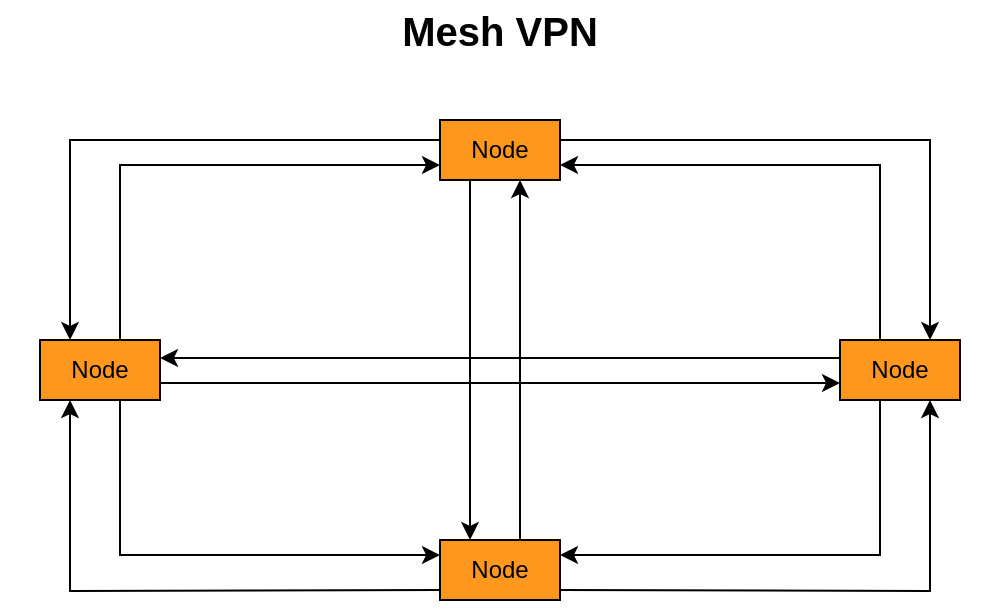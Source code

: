 <mxfile version="26.2.14">
  <diagram name="Page-1" id="_xYWH55tvfwKd43OSBEf">
    <mxGraphModel dx="544" dy="1645" grid="1" gridSize="10" guides="1" tooltips="1" connect="1" arrows="1" fold="1" page="1" pageScale="1" pageWidth="850" pageHeight="1100" math="0" shadow="0">
      <root>
        <mxCell id="0" />
        <mxCell id="1" parent="0" />
        <mxCell id="GCsDLEFOf71ysmQNkyBz-31" style="edgeStyle=orthogonalEdgeStyle;rounded=0;orthogonalLoop=1;jettySize=auto;html=1;entryX=0.25;entryY=0;entryDx=0;entryDy=0;" edge="1" parent="1" source="GCsDLEFOf71ysmQNkyBz-2" target="GCsDLEFOf71ysmQNkyBz-23">
          <mxGeometry relative="1" as="geometry">
            <Array as="points">
              <mxPoint x="275" y="-920" />
              <mxPoint x="275" y="-920" />
            </Array>
          </mxGeometry>
        </mxCell>
        <mxCell id="GCsDLEFOf71ysmQNkyBz-39" style="edgeStyle=orthogonalEdgeStyle;rounded=0;orthogonalLoop=1;jettySize=auto;html=1;entryX=0.75;entryY=0;entryDx=0;entryDy=0;" edge="1" parent="1" source="GCsDLEFOf71ysmQNkyBz-2" target="GCsDLEFOf71ysmQNkyBz-22">
          <mxGeometry relative="1" as="geometry">
            <Array as="points">
              <mxPoint x="505" y="-990" />
            </Array>
          </mxGeometry>
        </mxCell>
        <mxCell id="GCsDLEFOf71ysmQNkyBz-40" style="edgeStyle=orthogonalEdgeStyle;rounded=0;orthogonalLoop=1;jettySize=auto;html=1;entryX=0.25;entryY=0;entryDx=0;entryDy=0;" edge="1" parent="1" source="GCsDLEFOf71ysmQNkyBz-2" target="GCsDLEFOf71ysmQNkyBz-3">
          <mxGeometry relative="1" as="geometry">
            <Array as="points">
              <mxPoint x="75" y="-990" />
            </Array>
          </mxGeometry>
        </mxCell>
        <mxCell id="GCsDLEFOf71ysmQNkyBz-2" value="Node" style="rounded=0;whiteSpace=wrap;html=1;fillColor=#FD971E;" vertex="1" parent="1">
          <mxGeometry x="260" y="-1000" width="60" height="30" as="geometry" />
        </mxCell>
        <mxCell id="GCsDLEFOf71ysmQNkyBz-29" style="edgeStyle=orthogonalEdgeStyle;rounded=0;orthogonalLoop=1;jettySize=auto;html=1;entryX=0;entryY=0.25;entryDx=0;entryDy=0;" edge="1" parent="1" source="GCsDLEFOf71ysmQNkyBz-3" target="GCsDLEFOf71ysmQNkyBz-23">
          <mxGeometry relative="1" as="geometry">
            <Array as="points">
              <mxPoint x="100" y="-783" />
            </Array>
          </mxGeometry>
        </mxCell>
        <mxCell id="GCsDLEFOf71ysmQNkyBz-33" style="edgeStyle=orthogonalEdgeStyle;rounded=0;orthogonalLoop=1;jettySize=auto;html=1;entryX=0;entryY=0.75;entryDx=0;entryDy=0;" edge="1" parent="1" source="GCsDLEFOf71ysmQNkyBz-3" target="GCsDLEFOf71ysmQNkyBz-2">
          <mxGeometry relative="1" as="geometry">
            <Array as="points">
              <mxPoint x="100" y="-977" />
            </Array>
          </mxGeometry>
        </mxCell>
        <mxCell id="GCsDLEFOf71ysmQNkyBz-35" style="edgeStyle=orthogonalEdgeStyle;rounded=0;orthogonalLoop=1;jettySize=auto;html=1;" edge="1" parent="1">
          <mxGeometry relative="1" as="geometry">
            <mxPoint x="120" y="-868.5" as="sourcePoint" />
            <mxPoint x="460" y="-868.5" as="targetPoint" />
          </mxGeometry>
        </mxCell>
        <mxCell id="GCsDLEFOf71ysmQNkyBz-3" value="Node" style="rounded=0;whiteSpace=wrap;html=1;fillColor=#FD971E;" vertex="1" parent="1">
          <mxGeometry x="60" y="-890" width="60" height="30" as="geometry" />
        </mxCell>
        <mxCell id="GCsDLEFOf71ysmQNkyBz-21" value="Mesh VPN" style="text;html=1;align=center;verticalAlign=middle;whiteSpace=wrap;rounded=0;fontSize=20;fontStyle=1" vertex="1" parent="1">
          <mxGeometry x="40" y="-1060" width="500" height="30" as="geometry" />
        </mxCell>
        <mxCell id="GCsDLEFOf71ysmQNkyBz-30" style="edgeStyle=orthogonalEdgeStyle;rounded=0;orthogonalLoop=1;jettySize=auto;html=1;entryX=1;entryY=0.25;entryDx=0;entryDy=0;" edge="1" parent="1" target="GCsDLEFOf71ysmQNkyBz-23">
          <mxGeometry relative="1" as="geometry">
            <mxPoint x="480" y="-860" as="sourcePoint" />
            <mxPoint x="330" y="-782.5" as="targetPoint" />
            <Array as="points">
              <mxPoint x="480" y="-783" />
            </Array>
          </mxGeometry>
        </mxCell>
        <mxCell id="GCsDLEFOf71ysmQNkyBz-38" style="edgeStyle=orthogonalEdgeStyle;rounded=0;orthogonalLoop=1;jettySize=auto;html=1;entryX=1;entryY=0.75;entryDx=0;entryDy=0;" edge="1" parent="1" source="GCsDLEFOf71ysmQNkyBz-22" target="GCsDLEFOf71ysmQNkyBz-2">
          <mxGeometry relative="1" as="geometry">
            <Array as="points">
              <mxPoint x="480" y="-977" />
            </Array>
          </mxGeometry>
        </mxCell>
        <mxCell id="GCsDLEFOf71ysmQNkyBz-41" style="edgeStyle=orthogonalEdgeStyle;rounded=0;orthogonalLoop=1;jettySize=auto;html=1;" edge="1" parent="1">
          <mxGeometry relative="1" as="geometry">
            <mxPoint x="460" y="-881" as="sourcePoint" />
            <mxPoint x="120" y="-881" as="targetPoint" />
          </mxGeometry>
        </mxCell>
        <mxCell id="GCsDLEFOf71ysmQNkyBz-22" value="Node" style="rounded=0;whiteSpace=wrap;html=1;fillColor=#FD971E;" vertex="1" parent="1">
          <mxGeometry x="460" y="-890" width="60" height="30" as="geometry" />
        </mxCell>
        <mxCell id="GCsDLEFOf71ysmQNkyBz-26" style="edgeStyle=orthogonalEdgeStyle;rounded=0;orthogonalLoop=1;jettySize=auto;html=1;" edge="1" parent="1" source="GCsDLEFOf71ysmQNkyBz-23" target="GCsDLEFOf71ysmQNkyBz-2">
          <mxGeometry relative="1" as="geometry">
            <Array as="points">
              <mxPoint x="300" y="-890" />
              <mxPoint x="300" y="-890" />
            </Array>
          </mxGeometry>
        </mxCell>
        <mxCell id="GCsDLEFOf71ysmQNkyBz-27" style="edgeStyle=orthogonalEdgeStyle;rounded=0;orthogonalLoop=1;jettySize=auto;html=1;entryX=0.25;entryY=1;entryDx=0;entryDy=0;" edge="1" parent="1" target="GCsDLEFOf71ysmQNkyBz-3">
          <mxGeometry relative="1" as="geometry">
            <mxPoint x="260" y="-765" as="sourcePoint" />
            <mxPoint x="75" y="-850" as="targetPoint" />
          </mxGeometry>
        </mxCell>
        <mxCell id="GCsDLEFOf71ysmQNkyBz-28" style="edgeStyle=orthogonalEdgeStyle;rounded=0;orthogonalLoop=1;jettySize=auto;html=1;entryX=0.75;entryY=1;entryDx=0;entryDy=0;" edge="1" parent="1" target="GCsDLEFOf71ysmQNkyBz-22">
          <mxGeometry relative="1" as="geometry">
            <mxPoint x="320" y="-765" as="sourcePoint" />
            <mxPoint x="505" y="-850" as="targetPoint" />
          </mxGeometry>
        </mxCell>
        <mxCell id="GCsDLEFOf71ysmQNkyBz-23" value="Node" style="rounded=0;whiteSpace=wrap;html=1;fillColor=#FD971E;" vertex="1" parent="1">
          <mxGeometry x="260" y="-790" width="60" height="30" as="geometry" />
        </mxCell>
      </root>
    </mxGraphModel>
  </diagram>
</mxfile>
